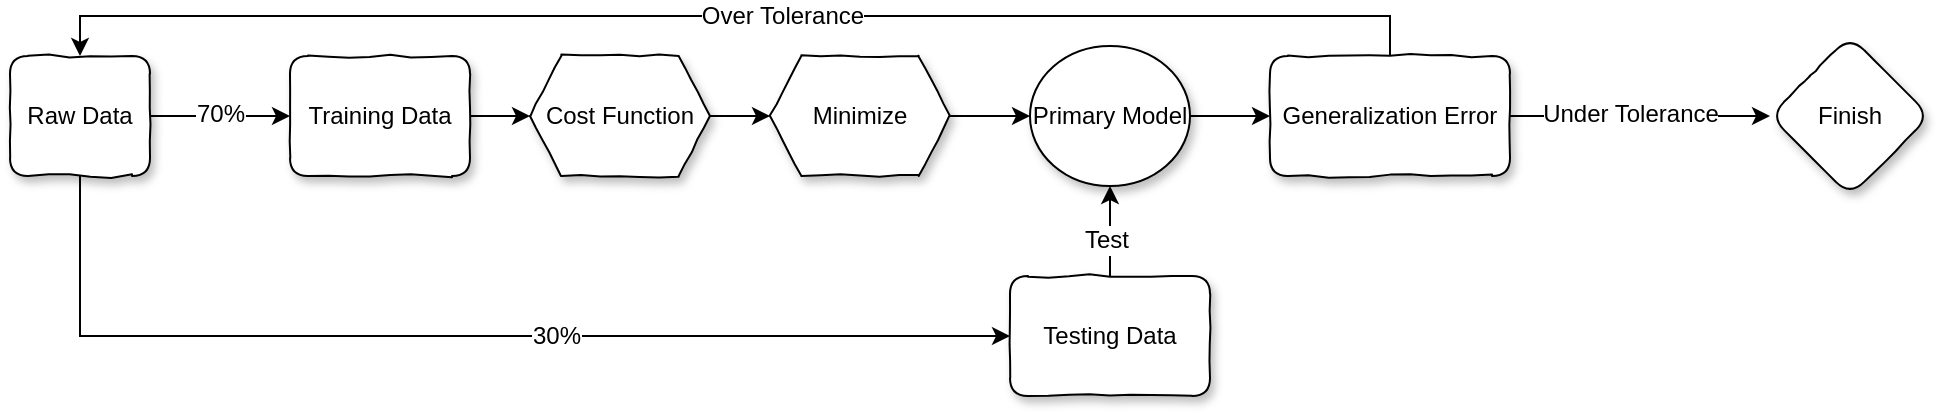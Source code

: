 <mxGraphModel dx="738" dy="723" grid="0" gridSize="10" guides="1" tooltips="1" connect="1" arrows="1" fold="1" page="0" pageScale="1" pageWidth="1100" pageHeight="850" background="none"><root><mxCell id="0"/><mxCell id="1" parent="0"/><mxCell id="8" style="edgeStyle=orthogonalEdgeStyle;rounded=0;html=1;exitX=1;exitY=0.5;jettySize=auto;orthogonalLoop=1;" parent="1" source="2" target="4" edge="1"><mxGeometry relative="1" as="geometry"><Array as="points"/></mxGeometry></mxCell><mxCell id="22" value="70%" style="text;html=1;resizable=0;points=[];align=center;verticalAlign=middle;labelBackgroundColor=#ffffff;" parent="8" vertex="1" connectable="0"><mxGeometry x="-0.28" y="-1" relative="1" as="geometry"><mxPoint x="10" y="-2" as="offset"/></mxGeometry></mxCell><mxCell id="40" style="edgeStyle=orthogonalEdgeStyle;rounded=0;html=1;exitX=0.5;exitY=1;entryX=0;entryY=0.5;jettySize=auto;orthogonalLoop=1;" parent="1" source="2" target="3" edge="1"><mxGeometry relative="1" as="geometry"/></mxCell><mxCell id="41" value="30%" style="text;html=1;resizable=0;points=[];align=center;verticalAlign=middle;labelBackgroundColor=#ffffff;" parent="40" vertex="1" connectable="0"><mxGeometry x="-0.289" y="-2" relative="1" as="geometry"><mxPoint x="124" y="-2" as="offset"/></mxGeometry></mxCell><mxCell id="2" value="Raw Data" style="rounded=1;whiteSpace=wrap;html=1;glass=0;comic=1;shadow=1;" parent="1" vertex="1"><mxGeometry x="60" y="80" width="70" height="60" as="geometry"/></mxCell><mxCell id="42" style="edgeStyle=orthogonalEdgeStyle;rounded=0;html=1;exitX=0.5;exitY=0;entryX=0.5;entryY=1;jettySize=auto;orthogonalLoop=1;" parent="1" source="3" target="20" edge="1"><mxGeometry relative="1" as="geometry"/></mxCell><mxCell id="43" value="Test" style="text;html=1;resizable=0;points=[];align=center;verticalAlign=middle;labelBackgroundColor=#ffffff;" parent="42" vertex="1" connectable="0"><mxGeometry x="-0.2" y="2" relative="1" as="geometry"><mxPoint as="offset"/></mxGeometry></mxCell><mxCell id="3" value="Testing Data" style="rounded=1;whiteSpace=wrap;html=1;shadow=1;glass=0;comic=1;" parent="1" vertex="1"><mxGeometry x="560" y="190" width="100" height="60" as="geometry"/></mxCell><mxCell id="37" style="edgeStyle=orthogonalEdgeStyle;rounded=0;html=1;exitX=1;exitY=0.5;entryX=0;entryY=0.5;jettySize=auto;orthogonalLoop=1;" parent="1" source="4" target="10" edge="1"><mxGeometry relative="1" as="geometry"/></mxCell><mxCell id="4" value="Training Data" style="rounded=1;whiteSpace=wrap;html=1;shadow=1;glass=0;comic=1;" parent="1" vertex="1"><mxGeometry x="200" y="80" width="90" height="60" as="geometry"/></mxCell><mxCell id="38" style="edgeStyle=orthogonalEdgeStyle;rounded=0;html=1;exitX=1;exitY=0.5;jettySize=auto;orthogonalLoop=1;" parent="1" source="10" target="16" edge="1"><mxGeometry relative="1" as="geometry"/></mxCell><mxCell id="10" value="Cost Function" style="shape=hexagon;perimeter=hexagonPerimeter2;whiteSpace=wrap;html=1;shadow=1;glass=0;comic=1;size=0.174;" parent="1" vertex="1"><mxGeometry x="320" y="80" width="90" height="60" as="geometry"/></mxCell><mxCell id="39" style="edgeStyle=orthogonalEdgeStyle;rounded=0;html=1;exitX=1;exitY=0.5;entryX=0;entryY=0.5;jettySize=auto;orthogonalLoop=1;" parent="1" source="16" target="20" edge="1"><mxGeometry relative="1" as="geometry"/></mxCell><mxCell id="16" value="Minimize" style="shape=hexagon;perimeter=hexagonPerimeter2;whiteSpace=wrap;html=1;shadow=1;glass=0;comic=1;size=0.174;" parent="1" vertex="1"><mxGeometry x="440" y="80" width="90" height="60" as="geometry"/></mxCell><mxCell id="44" style="edgeStyle=orthogonalEdgeStyle;rounded=0;html=1;exitX=1;exitY=0.5;entryX=0;entryY=0.5;jettySize=auto;orthogonalLoop=1;" parent="1" source="20" target="29" edge="1"><mxGeometry relative="1" as="geometry"/></mxCell><mxCell id="20" value="Primary Model" style="ellipse;whiteSpace=wrap;html=1;shadow=1;glass=0;comic=1;" parent="1" vertex="1"><mxGeometry x="570" y="75" width="80" height="70" as="geometry"/></mxCell><mxCell id="35" style="edgeStyle=orthogonalEdgeStyle;rounded=0;html=1;exitX=1;exitY=0.5;entryX=0;entryY=0.5;jettySize=auto;orthogonalLoop=1;" parent="1" source="29" target="33" edge="1"><mxGeometry relative="1" as="geometry"><Array as="points"><mxPoint x="920" y="110"/><mxPoint x="920" y="110"/></Array></mxGeometry></mxCell><mxCell id="36" value="Under Tolerance" style="text;html=1;resizable=0;points=[];align=center;verticalAlign=middle;labelBackgroundColor=#ffffff;" parent="35" vertex="1" connectable="0"><mxGeometry x="0.1" y="3" relative="1" as="geometry"><mxPoint x="-12" y="2" as="offset"/></mxGeometry></mxCell><mxCell id="45" style="edgeStyle=orthogonalEdgeStyle;rounded=0;html=1;exitX=0.5;exitY=0;jettySize=auto;orthogonalLoop=1;entryX=0.5;entryY=0;" parent="1" source="29" target="2" edge="1"><mxGeometry relative="1" as="geometry"><mxPoint x="300" y="30" as="targetPoint"/><Array as="points"><mxPoint x="750" y="60"/><mxPoint x="95" y="60"/></Array></mxGeometry></mxCell><mxCell id="46" value="Over Tolerance" style="text;html=1;resizable=0;points=[];align=center;verticalAlign=middle;labelBackgroundColor=#ffffff;" parent="45" vertex="1" connectable="0"><mxGeometry x="-0.067" relative="1" as="geometry"><mxPoint as="offset"/></mxGeometry></mxCell><mxCell id="29" value="Generalization Error" style="rounded=1;whiteSpace=wrap;html=1;shadow=1;glass=0;comic=1;" parent="1" vertex="1"><mxGeometry x="690" y="80" width="120" height="60" as="geometry"/></mxCell><mxCell id="33" value="Finish" style="rhombus;whiteSpace=wrap;html=1;comic=1;rounded=1;shadow=1;" parent="1" vertex="1"><mxGeometry x="940" y="70" width="80" height="80" as="geometry"/></mxCell></root></mxGraphModel>